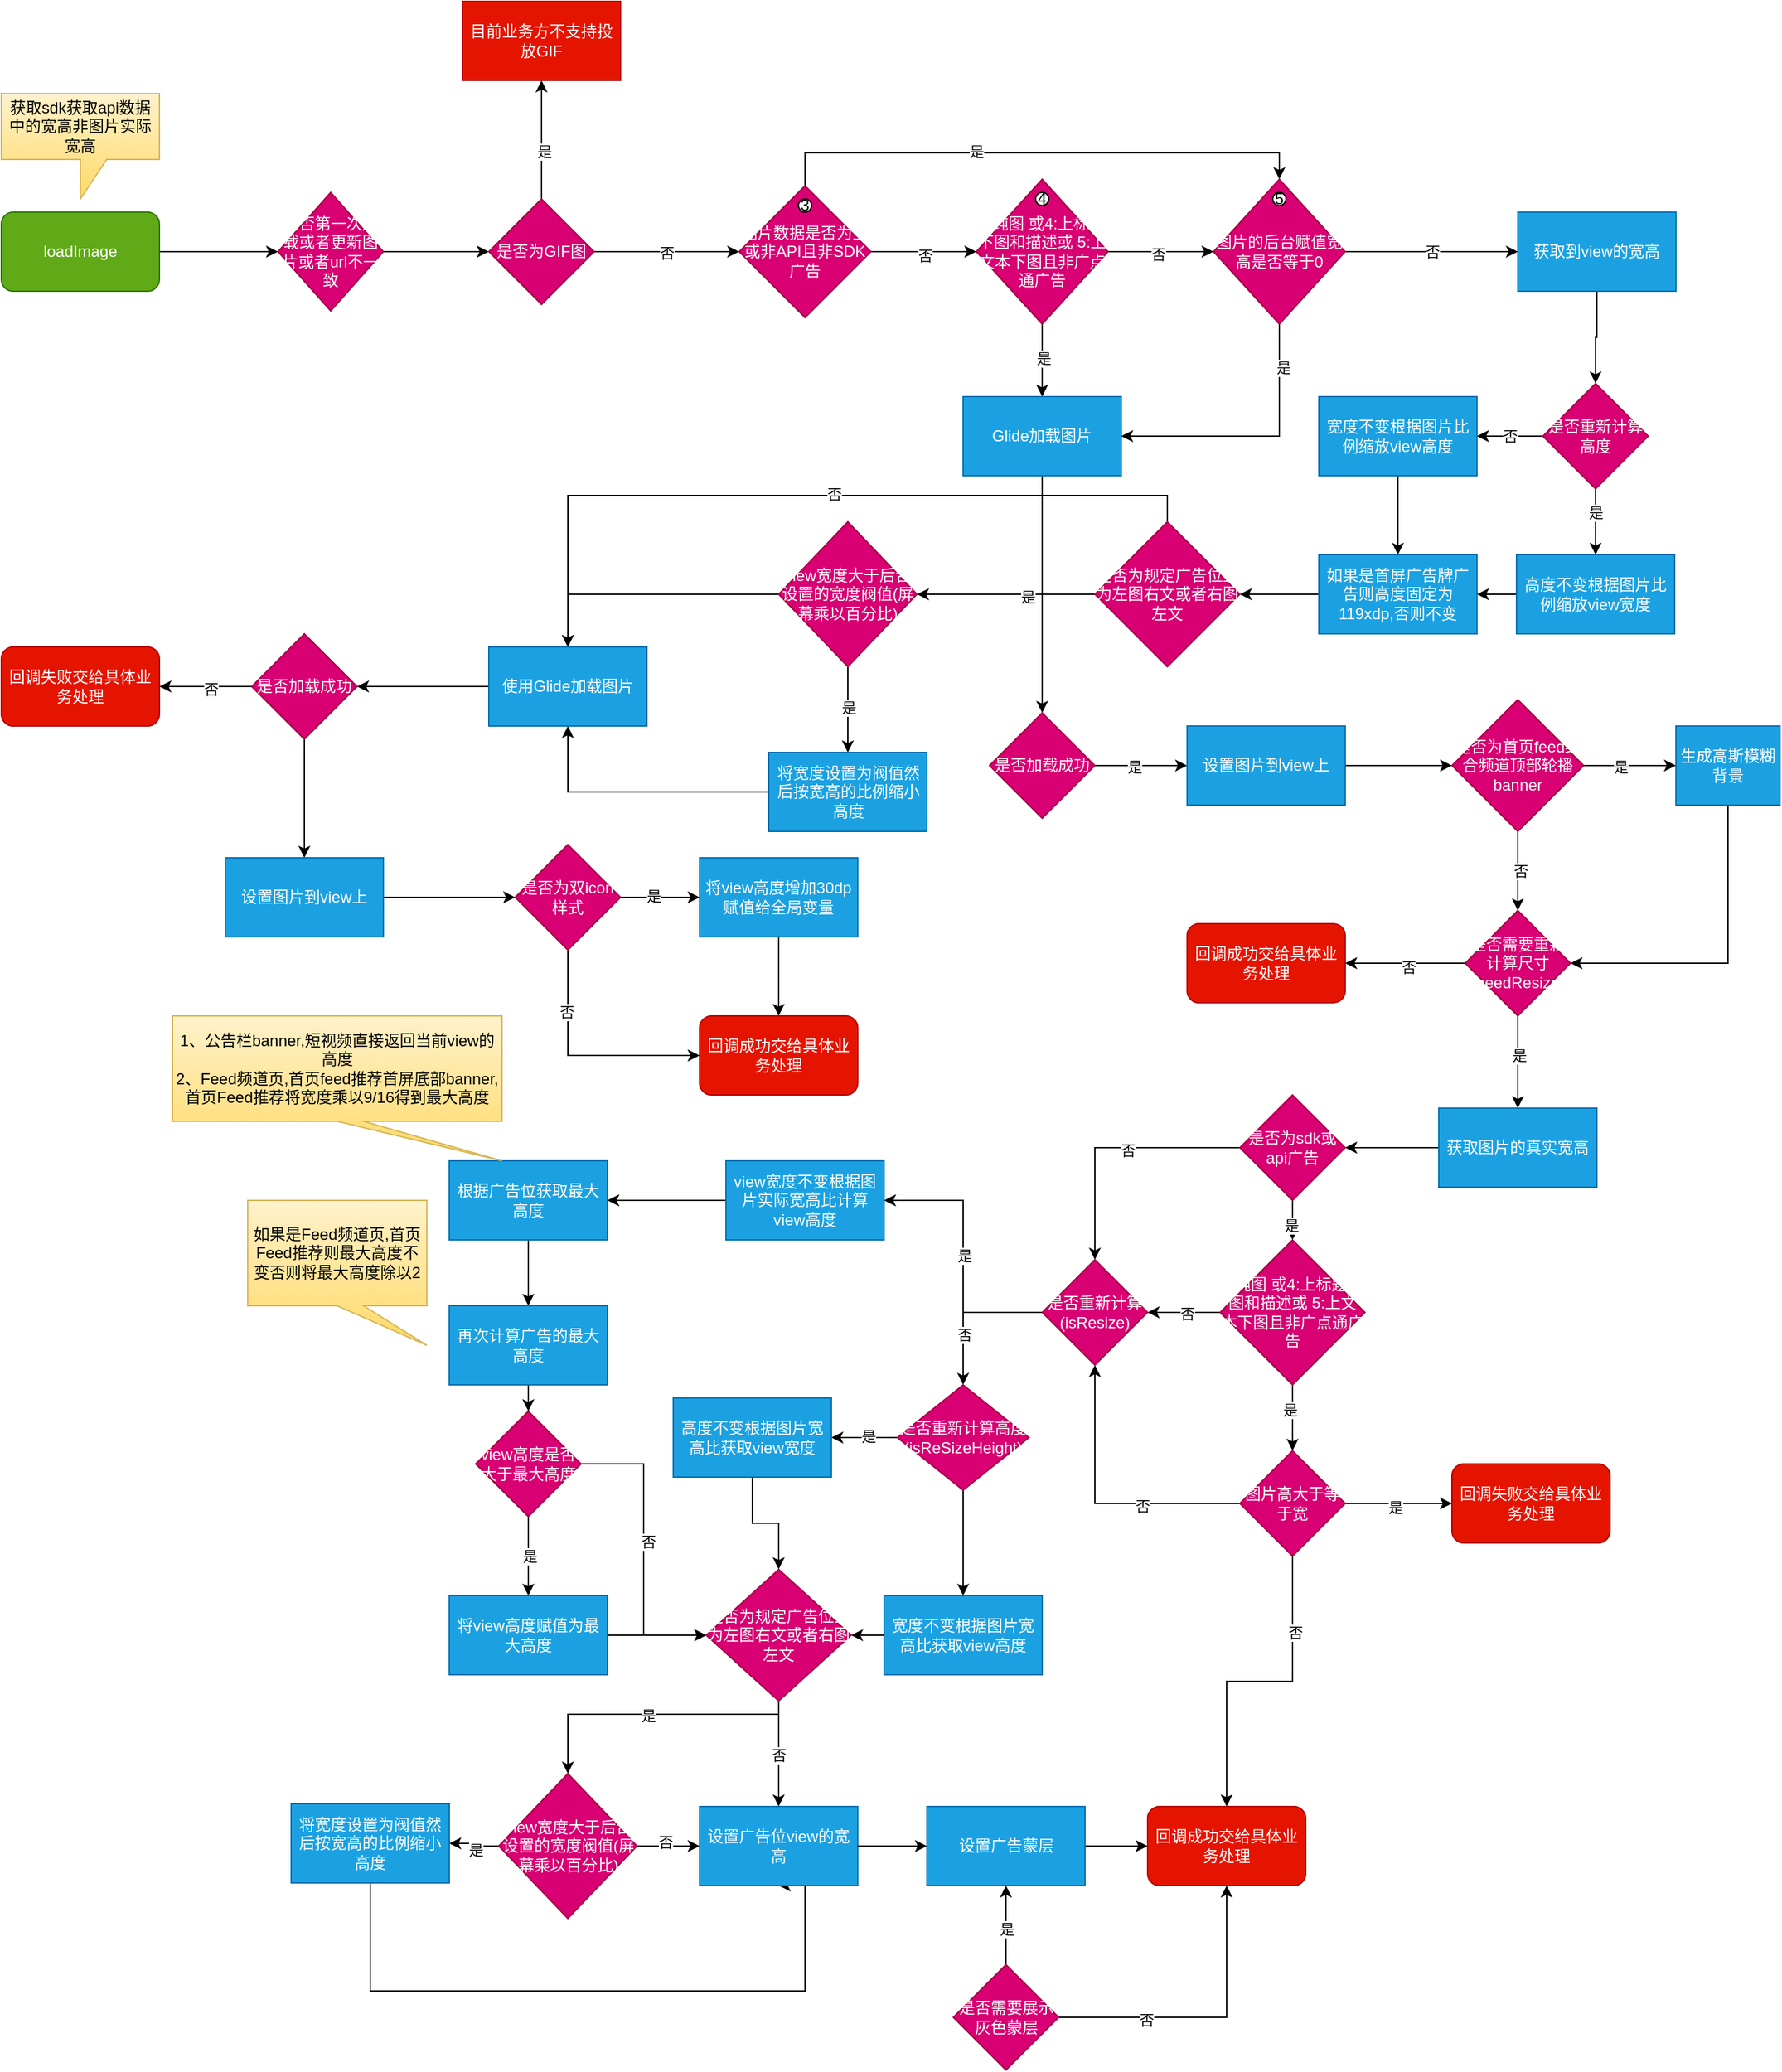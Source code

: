 <mxfile version="24.7.1" type="github">
  <diagram name="第 1 页" id="-s2dCR7IuIYRaGlUctrS">
    <mxGraphModel dx="830" dy="431" grid="1" gridSize="10" guides="1" tooltips="1" connect="1" arrows="1" fold="1" page="1" pageScale="1" pageWidth="827" pageHeight="1169" math="0" shadow="0">
      <root>
        <mxCell id="0" />
        <mxCell id="1" parent="0" />
        <mxCell id="UE6sxcP114Fre6v7LVRV-3" value="" style="edgeStyle=orthogonalEdgeStyle;rounded=0;orthogonalLoop=1;jettySize=auto;html=1;" parent="1" source="UE6sxcP114Fre6v7LVRV-1" target="UE6sxcP114Fre6v7LVRV-2" edge="1">
          <mxGeometry relative="1" as="geometry" />
        </mxCell>
        <mxCell id="UE6sxcP114Fre6v7LVRV-1" value="loadImage" style="rounded=1;whiteSpace=wrap;html=1;fillColor=#60a917;fontColor=#ffffff;strokeColor=#2D7600;" parent="1" vertex="1">
          <mxGeometry x="90" y="240" width="120" height="60" as="geometry" />
        </mxCell>
        <mxCell id="UE6sxcP114Fre6v7LVRV-6" value="" style="edgeStyle=orthogonalEdgeStyle;rounded=0;orthogonalLoop=1;jettySize=auto;html=1;" parent="1" source="UE6sxcP114Fre6v7LVRV-2" target="UE6sxcP114Fre6v7LVRV-5" edge="1">
          <mxGeometry relative="1" as="geometry" />
        </mxCell>
        <mxCell id="UE6sxcP114Fre6v7LVRV-2" value="是否第一次加载或者更新图片或者url不一致" style="rhombus;whiteSpace=wrap;html=1;fillColor=#d80073;fontColor=#ffffff;strokeColor=#A50040;" parent="1" vertex="1">
          <mxGeometry x="300" y="225" width="80" height="90" as="geometry" />
        </mxCell>
        <mxCell id="UE6sxcP114Fre6v7LVRV-4" value="获取sdk获取api数据中的宽高非图片实际宽高" style="shape=callout;whiteSpace=wrap;html=1;perimeter=calloutPerimeter;fillColor=#fff2cc;strokeColor=#d6b656;gradientColor=#ffd966;" parent="1" vertex="1">
          <mxGeometry x="90" y="150" width="120" height="80" as="geometry" />
        </mxCell>
        <mxCell id="UE6sxcP114Fre6v7LVRV-8" value="" style="edgeStyle=orthogonalEdgeStyle;rounded=0;orthogonalLoop=1;jettySize=auto;html=1;" parent="1" source="UE6sxcP114Fre6v7LVRV-5" target="UE6sxcP114Fre6v7LVRV-7" edge="1">
          <mxGeometry relative="1" as="geometry" />
        </mxCell>
        <mxCell id="UE6sxcP114Fre6v7LVRV-9" value="是" style="edgeLabel;html=1;align=center;verticalAlign=middle;resizable=0;points=[];" parent="UE6sxcP114Fre6v7LVRV-8" vertex="1" connectable="0">
          <mxGeometry x="-0.2" y="-2" relative="1" as="geometry">
            <mxPoint as="offset" />
          </mxGeometry>
        </mxCell>
        <mxCell id="UE6sxcP114Fre6v7LVRV-12" value="" style="edgeStyle=orthogonalEdgeStyle;rounded=0;orthogonalLoop=1;jettySize=auto;html=1;entryX=0;entryY=0.5;entryDx=0;entryDy=0;" parent="1" source="UE6sxcP114Fre6v7LVRV-5" target="UE6sxcP114Fre6v7LVRV-13" edge="1">
          <mxGeometry relative="1" as="geometry">
            <mxPoint x="620" y="270" as="targetPoint" />
          </mxGeometry>
        </mxCell>
        <mxCell id="UE6sxcP114Fre6v7LVRV-19" value="否" style="edgeLabel;html=1;align=center;verticalAlign=middle;resizable=0;points=[];" parent="UE6sxcP114Fre6v7LVRV-12" vertex="1" connectable="0">
          <mxGeometry y="-1" relative="1" as="geometry">
            <mxPoint as="offset" />
          </mxGeometry>
        </mxCell>
        <mxCell id="UE6sxcP114Fre6v7LVRV-5" value="是否为GIF图" style="rhombus;whiteSpace=wrap;html=1;fillColor=#d80073;fontColor=#ffffff;strokeColor=#A50040;" parent="1" vertex="1">
          <mxGeometry x="460" y="230" width="80" height="80" as="geometry" />
        </mxCell>
        <mxCell id="UE6sxcP114Fre6v7LVRV-7" value="目前业务方不支持投放GIF" style="whiteSpace=wrap;html=1;fillColor=#e51400;fontColor=#ffffff;strokeColor=#B20000;" parent="1" vertex="1">
          <mxGeometry x="440" y="80" width="120" height="60" as="geometry" />
        </mxCell>
        <mxCell id="UE6sxcP114Fre6v7LVRV-17" value="" style="edgeStyle=orthogonalEdgeStyle;rounded=0;orthogonalLoop=1;jettySize=auto;html=1;" parent="1" source="UE6sxcP114Fre6v7LVRV-13" target="UE6sxcP114Fre6v7LVRV-16" edge="1">
          <mxGeometry relative="1" as="geometry" />
        </mxCell>
        <mxCell id="UE6sxcP114Fre6v7LVRV-18" value="否" style="edgeLabel;html=1;align=center;verticalAlign=middle;resizable=0;points=[];" parent="UE6sxcP114Fre6v7LVRV-17" vertex="1" connectable="0">
          <mxGeometry x="0.022" y="-3" relative="1" as="geometry">
            <mxPoint as="offset" />
          </mxGeometry>
        </mxCell>
        <mxCell id="UE6sxcP114Fre6v7LVRV-23" style="edgeStyle=orthogonalEdgeStyle;rounded=0;orthogonalLoop=1;jettySize=auto;html=1;entryX=0.5;entryY=0;entryDx=0;entryDy=0;" parent="1" source="UE6sxcP114Fre6v7LVRV-13" target="UE6sxcP114Fre6v7LVRV-20" edge="1">
          <mxGeometry relative="1" as="geometry">
            <Array as="points">
              <mxPoint x="700" y="195" />
              <mxPoint x="1060" y="195" />
            </Array>
          </mxGeometry>
        </mxCell>
        <mxCell id="UE6sxcP114Fre6v7LVRV-24" value="是" style="edgeLabel;html=1;align=center;verticalAlign=middle;resizable=0;points=[];" parent="UE6sxcP114Fre6v7LVRV-23" vertex="1" connectable="0">
          <mxGeometry x="-0.235" y="1" relative="1" as="geometry">
            <mxPoint as="offset" />
          </mxGeometry>
        </mxCell>
        <mxCell id="UE6sxcP114Fre6v7LVRV-13" value="图片数据是否为空或非API且非SDK广告" style="rhombus;whiteSpace=wrap;html=1;fillColor=#d80073;fontColor=#ffffff;strokeColor=#A50040;" parent="1" vertex="1">
          <mxGeometry x="650" y="220" width="100" height="100" as="geometry" />
        </mxCell>
        <mxCell id="UE6sxcP114Fre6v7LVRV-21" value="" style="edgeStyle=orthogonalEdgeStyle;rounded=0;orthogonalLoop=1;jettySize=auto;html=1;" parent="1" source="UE6sxcP114Fre6v7LVRV-16" target="UE6sxcP114Fre6v7LVRV-20" edge="1">
          <mxGeometry relative="1" as="geometry" />
        </mxCell>
        <mxCell id="UE6sxcP114Fre6v7LVRV-22" value="否" style="edgeLabel;html=1;align=center;verticalAlign=middle;resizable=0;points=[];" parent="UE6sxcP114Fre6v7LVRV-21" vertex="1" connectable="0">
          <mxGeometry x="-0.05" y="-2" relative="1" as="geometry">
            <mxPoint as="offset" />
          </mxGeometry>
        </mxCell>
        <mxCell id="UE6sxcP114Fre6v7LVRV-26" value="" style="edgeStyle=orthogonalEdgeStyle;rounded=0;orthogonalLoop=1;jettySize=auto;html=1;" parent="1" source="UE6sxcP114Fre6v7LVRV-16" target="UE6sxcP114Fre6v7LVRV-25" edge="1">
          <mxGeometry relative="1" as="geometry" />
        </mxCell>
        <mxCell id="UE6sxcP114Fre6v7LVRV-27" value="是" style="edgeLabel;html=1;align=center;verticalAlign=middle;resizable=0;points=[];" parent="UE6sxcP114Fre6v7LVRV-26" vertex="1" connectable="0">
          <mxGeometry x="-0.054" y="1" relative="1" as="geometry">
            <mxPoint as="offset" />
          </mxGeometry>
        </mxCell>
        <mxCell id="UE6sxcP114Fre6v7LVRV-16" value="1:纯图 或4:上标题下图和描述或 5:上文本下图且非广点通广告" style="rhombus;whiteSpace=wrap;html=1;fillColor=#d80073;fontColor=#ffffff;strokeColor=#A50040;" parent="1" vertex="1">
          <mxGeometry x="830" y="215" width="100" height="110" as="geometry" />
        </mxCell>
        <mxCell id="UE6sxcP114Fre6v7LVRV-28" style="edgeStyle=orthogonalEdgeStyle;rounded=0;orthogonalLoop=1;jettySize=auto;html=1;entryX=1;entryY=0.5;entryDx=0;entryDy=0;" parent="1" source="UE6sxcP114Fre6v7LVRV-20" target="UE6sxcP114Fre6v7LVRV-25" edge="1">
          <mxGeometry relative="1" as="geometry">
            <Array as="points">
              <mxPoint x="1060" y="410" />
            </Array>
          </mxGeometry>
        </mxCell>
        <mxCell id="UE6sxcP114Fre6v7LVRV-29" value="是" style="edgeLabel;html=1;align=center;verticalAlign=middle;resizable=0;points=[];" parent="UE6sxcP114Fre6v7LVRV-28" vertex="1" connectable="0">
          <mxGeometry x="-0.678" y="3" relative="1" as="geometry">
            <mxPoint as="offset" />
          </mxGeometry>
        </mxCell>
        <mxCell id="UE6sxcP114Fre6v7LVRV-31" value="否" style="edgeStyle=orthogonalEdgeStyle;rounded=0;orthogonalLoop=1;jettySize=auto;html=1;" parent="1" source="UE6sxcP114Fre6v7LVRV-20" target="UE6sxcP114Fre6v7LVRV-30" edge="1">
          <mxGeometry relative="1" as="geometry" />
        </mxCell>
        <mxCell id="UE6sxcP114Fre6v7LVRV-20" value="图片的后台赋值宽高是否等于0" style="rhombus;whiteSpace=wrap;html=1;fillColor=#d80073;fontColor=#ffffff;strokeColor=#A50040;" parent="1" vertex="1">
          <mxGeometry x="1010" y="215" width="100" height="110" as="geometry" />
        </mxCell>
        <mxCell id="UE6sxcP114Fre6v7LVRV-72" value="" style="edgeStyle=orthogonalEdgeStyle;rounded=0;orthogonalLoop=1;jettySize=auto;html=1;" parent="1" source="UE6sxcP114Fre6v7LVRV-25" target="UE6sxcP114Fre6v7LVRV-71" edge="1">
          <mxGeometry relative="1" as="geometry" />
        </mxCell>
        <mxCell id="UE6sxcP114Fre6v7LVRV-25" value="Glide加载图片" style="whiteSpace=wrap;html=1;fillColor=#1ba1e2;fontColor=#ffffff;strokeColor=#006EAF;" parent="1" vertex="1">
          <mxGeometry x="820" y="380" width="120" height="60" as="geometry" />
        </mxCell>
        <mxCell id="UE6sxcP114Fre6v7LVRV-33" value="" style="edgeStyle=orthogonalEdgeStyle;rounded=0;orthogonalLoop=1;jettySize=auto;html=1;" parent="1" source="UE6sxcP114Fre6v7LVRV-30" target="UE6sxcP114Fre6v7LVRV-32" edge="1">
          <mxGeometry relative="1" as="geometry" />
        </mxCell>
        <mxCell id="UE6sxcP114Fre6v7LVRV-30" value="获取到view的宽高" style="whiteSpace=wrap;html=1;fillColor=#1ba1e2;fontColor=#ffffff;strokeColor=#006EAF;" parent="1" vertex="1">
          <mxGeometry x="1241" y="240" width="120" height="60" as="geometry" />
        </mxCell>
        <mxCell id="UE6sxcP114Fre6v7LVRV-35" value="" style="edgeStyle=orthogonalEdgeStyle;rounded=0;orthogonalLoop=1;jettySize=auto;html=1;" parent="1" source="UE6sxcP114Fre6v7LVRV-32" target="UE6sxcP114Fre6v7LVRV-34" edge="1">
          <mxGeometry relative="1" as="geometry" />
        </mxCell>
        <mxCell id="UE6sxcP114Fre6v7LVRV-36" value="是" style="edgeLabel;html=1;align=center;verticalAlign=middle;resizable=0;points=[];" parent="UE6sxcP114Fre6v7LVRV-35" vertex="1" connectable="0">
          <mxGeometry x="-0.278" relative="1" as="geometry">
            <mxPoint as="offset" />
          </mxGeometry>
        </mxCell>
        <mxCell id="UE6sxcP114Fre6v7LVRV-38" value="否" style="edgeStyle=orthogonalEdgeStyle;rounded=0;orthogonalLoop=1;jettySize=auto;html=1;" parent="1" source="UE6sxcP114Fre6v7LVRV-32" target="UE6sxcP114Fre6v7LVRV-37" edge="1">
          <mxGeometry relative="1" as="geometry" />
        </mxCell>
        <mxCell id="UE6sxcP114Fre6v7LVRV-32" value="是否重新计算高度" style="rhombus;whiteSpace=wrap;html=1;fillColor=#d80073;fontColor=#ffffff;strokeColor=#A50040;" parent="1" vertex="1">
          <mxGeometry x="1260" y="370" width="80" height="80" as="geometry" />
        </mxCell>
        <mxCell id="UE6sxcP114Fre6v7LVRV-175" value="" style="edgeStyle=orthogonalEdgeStyle;rounded=0;orthogonalLoop=1;jettySize=auto;html=1;" parent="1" source="UE6sxcP114Fre6v7LVRV-34" target="UE6sxcP114Fre6v7LVRV-40" edge="1">
          <mxGeometry relative="1" as="geometry" />
        </mxCell>
        <mxCell id="UE6sxcP114Fre6v7LVRV-34" value="高度不变根据图片比例缩放view宽度" style="whiteSpace=wrap;html=1;fillColor=#1ba1e2;fontColor=#ffffff;strokeColor=#006EAF;" parent="1" vertex="1">
          <mxGeometry x="1240" y="500" width="120" height="60" as="geometry" />
        </mxCell>
        <mxCell id="UE6sxcP114Fre6v7LVRV-41" value="" style="edgeStyle=orthogonalEdgeStyle;rounded=0;orthogonalLoop=1;jettySize=auto;html=1;" parent="1" source="UE6sxcP114Fre6v7LVRV-37" target="UE6sxcP114Fre6v7LVRV-40" edge="1">
          <mxGeometry relative="1" as="geometry" />
        </mxCell>
        <mxCell id="UE6sxcP114Fre6v7LVRV-37" value="宽度不变根据图片比例缩放view高度" style="whiteSpace=wrap;html=1;fillColor=#1ba1e2;fontColor=#ffffff;strokeColor=#006EAF;" parent="1" vertex="1">
          <mxGeometry x="1090" y="380" width="120" height="60" as="geometry" />
        </mxCell>
        <mxCell id="UE6sxcP114Fre6v7LVRV-43" value="" style="edgeStyle=orthogonalEdgeStyle;rounded=0;orthogonalLoop=1;jettySize=auto;html=1;" parent="1" source="UE6sxcP114Fre6v7LVRV-40" target="UE6sxcP114Fre6v7LVRV-42" edge="1">
          <mxGeometry relative="1" as="geometry" />
        </mxCell>
        <mxCell id="UE6sxcP114Fre6v7LVRV-40" value="如果是首屏广告牌广告则高度固定为119xdp,否则不变" style="whiteSpace=wrap;html=1;fillColor=#1ba1e2;fontColor=#ffffff;strokeColor=#006EAF;" parent="1" vertex="1">
          <mxGeometry x="1090" y="500" width="120" height="60" as="geometry" />
        </mxCell>
        <mxCell id="UE6sxcP114Fre6v7LVRV-46" value="" style="edgeStyle=orthogonalEdgeStyle;rounded=0;orthogonalLoop=1;jettySize=auto;html=1;" parent="1" source="UE6sxcP114Fre6v7LVRV-42" target="UE6sxcP114Fre6v7LVRV-45" edge="1">
          <mxGeometry relative="1" as="geometry" />
        </mxCell>
        <mxCell id="UE6sxcP114Fre6v7LVRV-47" value="是" style="edgeLabel;html=1;align=center;verticalAlign=middle;resizable=0;points=[];" parent="UE6sxcP114Fre6v7LVRV-46" vertex="1" connectable="0">
          <mxGeometry x="-0.236" y="2" relative="1" as="geometry">
            <mxPoint as="offset" />
          </mxGeometry>
        </mxCell>
        <mxCell id="UE6sxcP114Fre6v7LVRV-176" style="edgeStyle=orthogonalEdgeStyle;rounded=0;orthogonalLoop=1;jettySize=auto;html=1;exitX=0.5;exitY=0;exitDx=0;exitDy=0;entryX=0.5;entryY=0;entryDx=0;entryDy=0;" parent="1" source="UE6sxcP114Fre6v7LVRV-42" target="UE6sxcP114Fre6v7LVRV-51" edge="1">
          <mxGeometry relative="1" as="geometry" />
        </mxCell>
        <mxCell id="UE6sxcP114Fre6v7LVRV-177" value="否" style="edgeLabel;html=1;align=center;verticalAlign=middle;resizable=0;points=[];" parent="UE6sxcP114Fre6v7LVRV-176" vertex="1" connectable="0">
          <mxGeometry x="-0.074" y="-1" relative="1" as="geometry">
            <mxPoint as="offset" />
          </mxGeometry>
        </mxCell>
        <mxCell id="UE6sxcP114Fre6v7LVRV-42" value="是否为规定广告位且为左图右文或者右图左文" style="rhombus;whiteSpace=wrap;html=1;fillColor=#d80073;fontColor=#ffffff;strokeColor=#A50040;" parent="1" vertex="1">
          <mxGeometry x="920" y="475" width="110" height="110" as="geometry" />
        </mxCell>
        <mxCell id="UE6sxcP114Fre6v7LVRV-49" value="" style="edgeStyle=orthogonalEdgeStyle;rounded=0;orthogonalLoop=1;jettySize=auto;html=1;" parent="1" source="UE6sxcP114Fre6v7LVRV-45" target="UE6sxcP114Fre6v7LVRV-48" edge="1">
          <mxGeometry relative="1" as="geometry" />
        </mxCell>
        <mxCell id="UE6sxcP114Fre6v7LVRV-50" value="是" style="edgeLabel;html=1;align=center;verticalAlign=middle;resizable=0;points=[];" parent="UE6sxcP114Fre6v7LVRV-49" vertex="1" connectable="0">
          <mxGeometry x="-0.044" relative="1" as="geometry">
            <mxPoint as="offset" />
          </mxGeometry>
        </mxCell>
        <mxCell id="UE6sxcP114Fre6v7LVRV-53" style="edgeStyle=orthogonalEdgeStyle;rounded=0;orthogonalLoop=1;jettySize=auto;html=1;entryX=0.5;entryY=0;entryDx=0;entryDy=0;" parent="1" source="UE6sxcP114Fre6v7LVRV-45" target="UE6sxcP114Fre6v7LVRV-51" edge="1">
          <mxGeometry relative="1" as="geometry" />
        </mxCell>
        <mxCell id="UE6sxcP114Fre6v7LVRV-45" value="view宽度大于后台设置的宽度阀值(屏幕乘以百分比)" style="rhombus;whiteSpace=wrap;html=1;fillColor=#d80073;fontColor=#ffffff;strokeColor=#A50040;" parent="1" vertex="1">
          <mxGeometry x="680" y="475" width="105" height="110" as="geometry" />
        </mxCell>
        <mxCell id="UE6sxcP114Fre6v7LVRV-52" value="" style="edgeStyle=orthogonalEdgeStyle;rounded=0;orthogonalLoop=1;jettySize=auto;html=1;" parent="1" source="UE6sxcP114Fre6v7LVRV-48" target="UE6sxcP114Fre6v7LVRV-51" edge="1">
          <mxGeometry relative="1" as="geometry" />
        </mxCell>
        <mxCell id="UE6sxcP114Fre6v7LVRV-48" value="将宽度设置为阀值然后按宽高的比例缩小高度" style="rounded=0;whiteSpace=wrap;html=1;fillColor=#1ba1e2;fontColor=#ffffff;strokeColor=#006EAF;" parent="1" vertex="1">
          <mxGeometry x="672.5" y="650" width="120" height="60" as="geometry" />
        </mxCell>
        <mxCell id="UE6sxcP114Fre6v7LVRV-55" value="" style="edgeStyle=orthogonalEdgeStyle;rounded=0;orthogonalLoop=1;jettySize=auto;html=1;" parent="1" source="UE6sxcP114Fre6v7LVRV-51" target="UE6sxcP114Fre6v7LVRV-54" edge="1">
          <mxGeometry relative="1" as="geometry" />
        </mxCell>
        <mxCell id="UE6sxcP114Fre6v7LVRV-51" value="使用Glide加载图片" style="whiteSpace=wrap;html=1;rounded=0;fillColor=#1ba1e2;fontColor=#ffffff;strokeColor=#006EAF;" parent="1" vertex="1">
          <mxGeometry x="460" y="570" width="120" height="60" as="geometry" />
        </mxCell>
        <mxCell id="UE6sxcP114Fre6v7LVRV-57" value="" style="edgeStyle=orthogonalEdgeStyle;rounded=0;orthogonalLoop=1;jettySize=auto;html=1;" parent="1" source="UE6sxcP114Fre6v7LVRV-54" target="UE6sxcP114Fre6v7LVRV-56" edge="1">
          <mxGeometry relative="1" as="geometry" />
        </mxCell>
        <mxCell id="UE6sxcP114Fre6v7LVRV-58" value="否" style="edgeLabel;html=1;align=center;verticalAlign=middle;resizable=0;points=[];" parent="UE6sxcP114Fre6v7LVRV-57" vertex="1" connectable="0">
          <mxGeometry x="-0.102" y="2" relative="1" as="geometry">
            <mxPoint as="offset" />
          </mxGeometry>
        </mxCell>
        <mxCell id="UE6sxcP114Fre6v7LVRV-60" value="" style="edgeStyle=orthogonalEdgeStyle;rounded=0;orthogonalLoop=1;jettySize=auto;html=1;" parent="1" source="UE6sxcP114Fre6v7LVRV-54" target="UE6sxcP114Fre6v7LVRV-59" edge="1">
          <mxGeometry relative="1" as="geometry" />
        </mxCell>
        <mxCell id="UE6sxcP114Fre6v7LVRV-54" value="是否加载成功" style="rhombus;whiteSpace=wrap;html=1;rounded=0;fillColor=#d80073;fontColor=#ffffff;strokeColor=#A50040;" parent="1" vertex="1">
          <mxGeometry x="280" y="560" width="80" height="80" as="geometry" />
        </mxCell>
        <mxCell id="UE6sxcP114Fre6v7LVRV-56" value="回调失败交给具体业务处理" style="rounded=1;whiteSpace=wrap;html=1;fillColor=#e51400;fontColor=#ffffff;strokeColor=#B20000;" parent="1" vertex="1">
          <mxGeometry x="90" y="570" width="120" height="60" as="geometry" />
        </mxCell>
        <mxCell id="UE6sxcP114Fre6v7LVRV-62" value="" style="edgeStyle=orthogonalEdgeStyle;rounded=0;orthogonalLoop=1;jettySize=auto;html=1;" parent="1" source="UE6sxcP114Fre6v7LVRV-59" target="UE6sxcP114Fre6v7LVRV-61" edge="1">
          <mxGeometry relative="1" as="geometry" />
        </mxCell>
        <mxCell id="UE6sxcP114Fre6v7LVRV-59" value="设置图片到view上" style="whiteSpace=wrap;html=1;rounded=0;fillColor=#1ba1e2;fontColor=#ffffff;strokeColor=#006EAF;" parent="1" vertex="1">
          <mxGeometry x="260" y="730" width="120" height="60" as="geometry" />
        </mxCell>
        <mxCell id="UE6sxcP114Fre6v7LVRV-64" value="" style="edgeStyle=orthogonalEdgeStyle;rounded=0;orthogonalLoop=1;jettySize=auto;html=1;" parent="1" source="UE6sxcP114Fre6v7LVRV-61" target="UE6sxcP114Fre6v7LVRV-63" edge="1">
          <mxGeometry relative="1" as="geometry" />
        </mxCell>
        <mxCell id="UE6sxcP114Fre6v7LVRV-66" value="是" style="edgeLabel;html=1;align=center;verticalAlign=middle;resizable=0;points=[];" parent="UE6sxcP114Fre6v7LVRV-64" vertex="1" connectable="0">
          <mxGeometry x="-0.165" y="1" relative="1" as="geometry">
            <mxPoint as="offset" />
          </mxGeometry>
        </mxCell>
        <mxCell id="UE6sxcP114Fre6v7LVRV-69" style="edgeStyle=orthogonalEdgeStyle;rounded=0;orthogonalLoop=1;jettySize=auto;html=1;entryX=0;entryY=0.5;entryDx=0;entryDy=0;" parent="1" source="UE6sxcP114Fre6v7LVRV-61" target="UE6sxcP114Fre6v7LVRV-67" edge="1">
          <mxGeometry relative="1" as="geometry">
            <Array as="points">
              <mxPoint x="520" y="880" />
            </Array>
          </mxGeometry>
        </mxCell>
        <mxCell id="UE6sxcP114Fre6v7LVRV-70" value="否" style="edgeLabel;html=1;align=center;verticalAlign=middle;resizable=0;points=[];" parent="UE6sxcP114Fre6v7LVRV-69" vertex="1" connectable="0">
          <mxGeometry x="-0.476" y="-1" relative="1" as="geometry">
            <mxPoint as="offset" />
          </mxGeometry>
        </mxCell>
        <mxCell id="UE6sxcP114Fre6v7LVRV-61" value="是否为双icon样式" style="rhombus;whiteSpace=wrap;html=1;rounded=0;fillColor=#d80073;fontColor=#ffffff;strokeColor=#A50040;" parent="1" vertex="1">
          <mxGeometry x="480" y="720" width="80" height="80" as="geometry" />
        </mxCell>
        <mxCell id="UE6sxcP114Fre6v7LVRV-68" value="" style="edgeStyle=orthogonalEdgeStyle;rounded=0;orthogonalLoop=1;jettySize=auto;html=1;" parent="1" source="UE6sxcP114Fre6v7LVRV-63" target="UE6sxcP114Fre6v7LVRV-67" edge="1">
          <mxGeometry relative="1" as="geometry" />
        </mxCell>
        <mxCell id="UE6sxcP114Fre6v7LVRV-63" value="将view高度增加30dp赋值给全局变量" style="whiteSpace=wrap;html=1;rounded=0;fillColor=#1ba1e2;fontColor=#ffffff;strokeColor=#006EAF;" parent="1" vertex="1">
          <mxGeometry x="620" y="730" width="120" height="60" as="geometry" />
        </mxCell>
        <mxCell id="UE6sxcP114Fre6v7LVRV-67" value="回调成功交给具体业务处理" style="whiteSpace=wrap;html=1;rounded=1;fillColor=#e51400;fontColor=#ffffff;strokeColor=#B20000;" parent="1" vertex="1">
          <mxGeometry x="620" y="850" width="120" height="60" as="geometry" />
        </mxCell>
        <mxCell id="UE6sxcP114Fre6v7LVRV-74" value="" style="edgeStyle=orthogonalEdgeStyle;rounded=0;orthogonalLoop=1;jettySize=auto;html=1;" parent="1" source="UE6sxcP114Fre6v7LVRV-71" target="UE6sxcP114Fre6v7LVRV-73" edge="1">
          <mxGeometry relative="1" as="geometry" />
        </mxCell>
        <mxCell id="UE6sxcP114Fre6v7LVRV-75" value="是" style="edgeLabel;html=1;align=center;verticalAlign=middle;resizable=0;points=[];" parent="UE6sxcP114Fre6v7LVRV-74" vertex="1" connectable="0">
          <mxGeometry x="-0.162" y="-1" relative="1" as="geometry">
            <mxPoint as="offset" />
          </mxGeometry>
        </mxCell>
        <mxCell id="UE6sxcP114Fre6v7LVRV-71" value="是否加载成功" style="rhombus;whiteSpace=wrap;html=1;fillColor=#d80073;fontColor=#ffffff;strokeColor=#A50040;" parent="1" vertex="1">
          <mxGeometry x="840" y="620" width="80" height="80" as="geometry" />
        </mxCell>
        <mxCell id="UE6sxcP114Fre6v7LVRV-77" value="" style="edgeStyle=orthogonalEdgeStyle;rounded=0;orthogonalLoop=1;jettySize=auto;html=1;" parent="1" source="UE6sxcP114Fre6v7LVRV-73" target="UE6sxcP114Fre6v7LVRV-76" edge="1">
          <mxGeometry relative="1" as="geometry" />
        </mxCell>
        <mxCell id="UE6sxcP114Fre6v7LVRV-73" value="设置图片到view上" style="whiteSpace=wrap;html=1;rounded=0;fillColor=#1ba1e2;fontColor=#ffffff;strokeColor=#006EAF;" parent="1" vertex="1">
          <mxGeometry x="990" y="630" width="120" height="60" as="geometry" />
        </mxCell>
        <mxCell id="UE6sxcP114Fre6v7LVRV-79" value="" style="edgeStyle=orthogonalEdgeStyle;rounded=0;orthogonalLoop=1;jettySize=auto;html=1;" parent="1" source="UE6sxcP114Fre6v7LVRV-76" target="UE6sxcP114Fre6v7LVRV-78" edge="1">
          <mxGeometry relative="1" as="geometry" />
        </mxCell>
        <mxCell id="UE6sxcP114Fre6v7LVRV-80" value="是" style="edgeLabel;html=1;align=center;verticalAlign=middle;resizable=0;points=[];" parent="UE6sxcP114Fre6v7LVRV-79" vertex="1" connectable="0">
          <mxGeometry x="-0.209" y="-1" relative="1" as="geometry">
            <mxPoint as="offset" />
          </mxGeometry>
        </mxCell>
        <mxCell id="UE6sxcP114Fre6v7LVRV-82" value="" style="edgeStyle=orthogonalEdgeStyle;rounded=0;orthogonalLoop=1;jettySize=auto;html=1;" parent="1" source="UE6sxcP114Fre6v7LVRV-76" target="UE6sxcP114Fre6v7LVRV-81" edge="1">
          <mxGeometry relative="1" as="geometry" />
        </mxCell>
        <mxCell id="UE6sxcP114Fre6v7LVRV-83" value="否" style="edgeLabel;html=1;align=center;verticalAlign=middle;resizable=0;points=[];" parent="UE6sxcP114Fre6v7LVRV-82" vertex="1" connectable="0">
          <mxGeometry x="-0.011" y="2" relative="1" as="geometry">
            <mxPoint as="offset" />
          </mxGeometry>
        </mxCell>
        <mxCell id="UE6sxcP114Fre6v7LVRV-76" value="是否为首页feed综合频道顶部轮播banner" style="rhombus;whiteSpace=wrap;html=1;rounded=0;fillColor=#d80073;fontColor=#ffffff;strokeColor=#A50040;" parent="1" vertex="1">
          <mxGeometry x="1191" y="610" width="100" height="100" as="geometry" />
        </mxCell>
        <mxCell id="UE6sxcP114Fre6v7LVRV-84" style="edgeStyle=orthogonalEdgeStyle;rounded=0;orthogonalLoop=1;jettySize=auto;html=1;entryX=1;entryY=0.5;entryDx=0;entryDy=0;" parent="1" source="UE6sxcP114Fre6v7LVRV-78" target="UE6sxcP114Fre6v7LVRV-81" edge="1">
          <mxGeometry relative="1" as="geometry">
            <Array as="points">
              <mxPoint x="1401" y="810" />
            </Array>
          </mxGeometry>
        </mxCell>
        <mxCell id="UE6sxcP114Fre6v7LVRV-78" value="生成高斯模糊背景" style="whiteSpace=wrap;html=1;rounded=0;fillColor=#1ba1e2;fontColor=#ffffff;strokeColor=#006EAF;" parent="1" vertex="1">
          <mxGeometry x="1361" y="630" width="79" height="60" as="geometry" />
        </mxCell>
        <mxCell id="UE6sxcP114Fre6v7LVRV-86" value="" style="edgeStyle=orthogonalEdgeStyle;rounded=0;orthogonalLoop=1;jettySize=auto;html=1;entryX=1;entryY=0.5;entryDx=0;entryDy=0;" parent="1" source="UE6sxcP114Fre6v7LVRV-81" target="UE6sxcP114Fre6v7LVRV-87" edge="1">
          <mxGeometry relative="1" as="geometry">
            <mxPoint x="1141" y="810" as="targetPoint" />
          </mxGeometry>
        </mxCell>
        <mxCell id="UE6sxcP114Fre6v7LVRV-88" value="否" style="edgeLabel;html=1;align=center;verticalAlign=middle;resizable=0;points=[];" parent="UE6sxcP114Fre6v7LVRV-86" vertex="1" connectable="0">
          <mxGeometry x="-0.056" y="3" relative="1" as="geometry">
            <mxPoint as="offset" />
          </mxGeometry>
        </mxCell>
        <mxCell id="UE6sxcP114Fre6v7LVRV-90" value="" style="edgeStyle=orthogonalEdgeStyle;rounded=0;orthogonalLoop=1;jettySize=auto;html=1;" parent="1" source="UE6sxcP114Fre6v7LVRV-81" target="UE6sxcP114Fre6v7LVRV-89" edge="1">
          <mxGeometry relative="1" as="geometry" />
        </mxCell>
        <mxCell id="UE6sxcP114Fre6v7LVRV-91" value="是" style="edgeLabel;html=1;align=center;verticalAlign=middle;resizable=0;points=[];" parent="UE6sxcP114Fre6v7LVRV-90" vertex="1" connectable="0">
          <mxGeometry x="-0.159" y="1" relative="1" as="geometry">
            <mxPoint as="offset" />
          </mxGeometry>
        </mxCell>
        <mxCell id="UE6sxcP114Fre6v7LVRV-81" value="是否需要重新计算尺寸(needResize)" style="rhombus;whiteSpace=wrap;html=1;fillColor=#d80073;fontColor=#ffffff;strokeColor=#A50040;" parent="1" vertex="1">
          <mxGeometry x="1201" y="770" width="80" height="80" as="geometry" />
        </mxCell>
        <mxCell id="UE6sxcP114Fre6v7LVRV-87" value="回调成功交给具体业务处理" style="whiteSpace=wrap;html=1;rounded=1;fillColor=#e51400;fontColor=#ffffff;strokeColor=#B20000;" parent="1" vertex="1">
          <mxGeometry x="990" y="780" width="120" height="60" as="geometry" />
        </mxCell>
        <mxCell id="UE6sxcP114Fre6v7LVRV-93" value="" style="edgeStyle=orthogonalEdgeStyle;rounded=0;orthogonalLoop=1;jettySize=auto;html=1;" parent="1" source="UE6sxcP114Fre6v7LVRV-89" target="UE6sxcP114Fre6v7LVRV-92" edge="1">
          <mxGeometry relative="1" as="geometry" />
        </mxCell>
        <mxCell id="UE6sxcP114Fre6v7LVRV-89" value="获取图片的真实宽高" style="rounded=0;whiteSpace=wrap;html=1;fillColor=#1ba1e2;fontColor=#ffffff;strokeColor=#006EAF;" parent="1" vertex="1">
          <mxGeometry x="1181" y="920" width="120" height="60" as="geometry" />
        </mxCell>
        <mxCell id="UE6sxcP114Fre6v7LVRV-95" value="" style="edgeStyle=orthogonalEdgeStyle;rounded=0;orthogonalLoop=1;jettySize=auto;html=1;" parent="1" source="UE6sxcP114Fre6v7LVRV-92" target="UE6sxcP114Fre6v7LVRV-94" edge="1">
          <mxGeometry relative="1" as="geometry" />
        </mxCell>
        <mxCell id="UE6sxcP114Fre6v7LVRV-96" value="是" style="edgeLabel;html=1;align=center;verticalAlign=middle;resizable=0;points=[];" parent="UE6sxcP114Fre6v7LVRV-95" vertex="1" connectable="0">
          <mxGeometry x="-0.166" y="1" relative="1" as="geometry">
            <mxPoint as="offset" />
          </mxGeometry>
        </mxCell>
        <mxCell id="UE6sxcP114Fre6v7LVRV-101" style="edgeStyle=orthogonalEdgeStyle;rounded=0;orthogonalLoop=1;jettySize=auto;html=1;entryX=0.5;entryY=0;entryDx=0;entryDy=0;" parent="1" source="UE6sxcP114Fre6v7LVRV-92" target="UE6sxcP114Fre6v7LVRV-110" edge="1">
          <mxGeometry relative="1" as="geometry">
            <mxPoint x="930" y="1050" as="targetPoint" />
          </mxGeometry>
        </mxCell>
        <mxCell id="UE6sxcP114Fre6v7LVRV-102" value="否" style="edgeLabel;html=1;align=center;verticalAlign=middle;resizable=0;points=[];" parent="UE6sxcP114Fre6v7LVRV-101" vertex="1" connectable="0">
          <mxGeometry x="-0.123" y="2" relative="1" as="geometry">
            <mxPoint as="offset" />
          </mxGeometry>
        </mxCell>
        <mxCell id="UE6sxcP114Fre6v7LVRV-92" value="是否为sdk或api广告" style="rhombus;whiteSpace=wrap;html=1;rounded=0;fillColor=#d80073;fontColor=#ffffff;strokeColor=#A50040;" parent="1" vertex="1">
          <mxGeometry x="1030" y="910" width="80" height="80" as="geometry" />
        </mxCell>
        <mxCell id="UE6sxcP114Fre6v7LVRV-106" value="" style="edgeStyle=orthogonalEdgeStyle;rounded=0;orthogonalLoop=1;jettySize=auto;html=1;" parent="1" source="UE6sxcP114Fre6v7LVRV-94" target="UE6sxcP114Fre6v7LVRV-105" edge="1">
          <mxGeometry relative="1" as="geometry" />
        </mxCell>
        <mxCell id="UE6sxcP114Fre6v7LVRV-109" value="是" style="edgeLabel;html=1;align=center;verticalAlign=middle;resizable=0;points=[];" parent="UE6sxcP114Fre6v7LVRV-106" vertex="1" connectable="0">
          <mxGeometry x="-0.245" y="-2" relative="1" as="geometry">
            <mxPoint as="offset" />
          </mxGeometry>
        </mxCell>
        <mxCell id="UE6sxcP114Fre6v7LVRV-111" value="" style="edgeStyle=orthogonalEdgeStyle;rounded=0;orthogonalLoop=1;jettySize=auto;html=1;" parent="1" source="UE6sxcP114Fre6v7LVRV-94" target="UE6sxcP114Fre6v7LVRV-110" edge="1">
          <mxGeometry relative="1" as="geometry" />
        </mxCell>
        <mxCell id="UE6sxcP114Fre6v7LVRV-112" value="否" style="edgeLabel;html=1;align=center;verticalAlign=middle;resizable=0;points=[];" parent="UE6sxcP114Fre6v7LVRV-111" vertex="1" connectable="0">
          <mxGeometry x="-0.118" y="1" relative="1" as="geometry">
            <mxPoint x="-1" as="offset" />
          </mxGeometry>
        </mxCell>
        <mxCell id="UE6sxcP114Fre6v7LVRV-94" value="1:纯图 或4:上标题下图和描述或 5:上文本下图且非广点通广告" style="rhombus;whiteSpace=wrap;html=1;rounded=0;fillColor=#d80073;fontColor=#ffffff;strokeColor=#A50040;" parent="1" vertex="1">
          <mxGeometry x="1015" y="1020" width="110" height="110" as="geometry" />
        </mxCell>
        <mxCell id="UE6sxcP114Fre6v7LVRV-103" value="回调失败交给具体业务处理" style="rounded=1;whiteSpace=wrap;html=1;fillColor=#e51400;fontColor=#ffffff;strokeColor=#B20000;" parent="1" vertex="1">
          <mxGeometry x="1191" y="1190" width="120" height="60" as="geometry" />
        </mxCell>
        <mxCell id="UE6sxcP114Fre6v7LVRV-107" value="" style="edgeStyle=orthogonalEdgeStyle;rounded=0;orthogonalLoop=1;jettySize=auto;html=1;" parent="1" source="UE6sxcP114Fre6v7LVRV-105" target="UE6sxcP114Fre6v7LVRV-103" edge="1">
          <mxGeometry relative="1" as="geometry" />
        </mxCell>
        <mxCell id="UE6sxcP114Fre6v7LVRV-108" value="是" style="edgeLabel;html=1;align=center;verticalAlign=middle;resizable=0;points=[];" parent="UE6sxcP114Fre6v7LVRV-107" vertex="1" connectable="0">
          <mxGeometry x="-0.078" y="-3" relative="1" as="geometry">
            <mxPoint as="offset" />
          </mxGeometry>
        </mxCell>
        <mxCell id="UE6sxcP114Fre6v7LVRV-113" style="edgeStyle=orthogonalEdgeStyle;rounded=0;orthogonalLoop=1;jettySize=auto;html=1;entryX=0.5;entryY=1;entryDx=0;entryDy=0;" parent="1" source="UE6sxcP114Fre6v7LVRV-105" target="UE6sxcP114Fre6v7LVRV-110" edge="1">
          <mxGeometry relative="1" as="geometry" />
        </mxCell>
        <mxCell id="UE6sxcP114Fre6v7LVRV-114" value="否" style="edgeLabel;html=1;align=center;verticalAlign=middle;resizable=0;points=[];" parent="UE6sxcP114Fre6v7LVRV-113" vertex="1" connectable="0">
          <mxGeometry x="-0.321" y="2" relative="1" as="geometry">
            <mxPoint x="-1" as="offset" />
          </mxGeometry>
        </mxCell>
        <mxCell id="UE6sxcP114Fre6v7LVRV-178" style="edgeStyle=orthogonalEdgeStyle;rounded=0;orthogonalLoop=1;jettySize=auto;html=1;" parent="1" source="UE6sxcP114Fre6v7LVRV-105" target="UE6sxcP114Fre6v7LVRV-168" edge="1">
          <mxGeometry relative="1" as="geometry" />
        </mxCell>
        <mxCell id="UE6sxcP114Fre6v7LVRV-179" value="否" style="edgeLabel;html=1;align=center;verticalAlign=middle;resizable=0;points=[];" parent="UE6sxcP114Fre6v7LVRV-178" vertex="1" connectable="0">
          <mxGeometry x="-0.517" y="2" relative="1" as="geometry">
            <mxPoint as="offset" />
          </mxGeometry>
        </mxCell>
        <mxCell id="UE6sxcP114Fre6v7LVRV-105" value="图片高大于等于宽" style="rhombus;whiteSpace=wrap;html=1;rounded=0;fillColor=#d80073;fontColor=#ffffff;strokeColor=#A50040;" parent="1" vertex="1">
          <mxGeometry x="1030" y="1180" width="80" height="80" as="geometry" />
        </mxCell>
        <mxCell id="UE6sxcP114Fre6v7LVRV-116" style="edgeStyle=orthogonalEdgeStyle;rounded=0;orthogonalLoop=1;jettySize=auto;html=1;entryX=1;entryY=0.5;entryDx=0;entryDy=0;" parent="1" source="UE6sxcP114Fre6v7LVRV-110" target="UE6sxcP114Fre6v7LVRV-115" edge="1">
          <mxGeometry relative="1" as="geometry" />
        </mxCell>
        <mxCell id="UE6sxcP114Fre6v7LVRV-117" value="是" style="edgeLabel;html=1;align=center;verticalAlign=middle;resizable=0;points=[];" parent="UE6sxcP114Fre6v7LVRV-116" vertex="1" connectable="0">
          <mxGeometry x="-0.006" y="-1" relative="1" as="geometry">
            <mxPoint y="-1" as="offset" />
          </mxGeometry>
        </mxCell>
        <mxCell id="UE6sxcP114Fre6v7LVRV-140" style="edgeStyle=orthogonalEdgeStyle;rounded=0;orthogonalLoop=1;jettySize=auto;html=1;entryX=0.5;entryY=0;entryDx=0;entryDy=0;" parent="1" source="UE6sxcP114Fre6v7LVRV-110" target="UE6sxcP114Fre6v7LVRV-139" edge="1">
          <mxGeometry relative="1" as="geometry" />
        </mxCell>
        <mxCell id="UE6sxcP114Fre6v7LVRV-141" value="否" style="edgeLabel;html=1;align=center;verticalAlign=middle;resizable=0;points=[];" parent="UE6sxcP114Fre6v7LVRV-140" vertex="1" connectable="0">
          <mxGeometry x="0.343" y="1" relative="1" as="geometry">
            <mxPoint as="offset" />
          </mxGeometry>
        </mxCell>
        <mxCell id="UE6sxcP114Fre6v7LVRV-110" value="是否重新计算(isResize)" style="rhombus;whiteSpace=wrap;html=1;fillColor=#d80073;fontColor=#ffffff;strokeColor=#A50040;" parent="1" vertex="1">
          <mxGeometry x="880" y="1035" width="80" height="80" as="geometry" />
        </mxCell>
        <mxCell id="UE6sxcP114Fre6v7LVRV-119" value="" style="edgeStyle=orthogonalEdgeStyle;rounded=0;orthogonalLoop=1;jettySize=auto;html=1;" parent="1" source="UE6sxcP114Fre6v7LVRV-115" target="UE6sxcP114Fre6v7LVRV-118" edge="1">
          <mxGeometry relative="1" as="geometry" />
        </mxCell>
        <mxCell id="UE6sxcP114Fre6v7LVRV-115" value="view宽度不变根据图片实际宽高比计算view高度" style="rounded=0;whiteSpace=wrap;html=1;fillColor=#1ba1e2;fontColor=#ffffff;strokeColor=#006EAF;" parent="1" vertex="1">
          <mxGeometry x="640" y="960" width="120" height="60" as="geometry" />
        </mxCell>
        <mxCell id="UE6sxcP114Fre6v7LVRV-122" value="" style="edgeStyle=orthogonalEdgeStyle;rounded=0;orthogonalLoop=1;jettySize=auto;html=1;" parent="1" source="UE6sxcP114Fre6v7LVRV-118" target="UE6sxcP114Fre6v7LVRV-121" edge="1">
          <mxGeometry relative="1" as="geometry" />
        </mxCell>
        <mxCell id="UE6sxcP114Fre6v7LVRV-118" value="根据广告位获取最大高度" style="rounded=0;whiteSpace=wrap;html=1;fillColor=#1ba1e2;fontColor=#ffffff;strokeColor=#006EAF;" parent="1" vertex="1">
          <mxGeometry x="430" y="960" width="120" height="60" as="geometry" />
        </mxCell>
        <mxCell id="UE6sxcP114Fre6v7LVRV-120" value="1、公告栏banner,短视频直接返回当前view的高度&lt;div&gt;2、Feed频道页,首页feed推荐首屏底部banner,首页Feed推荐将宽度乘以9/16得到最大高度&lt;/div&gt;" style="shape=callout;whiteSpace=wrap;html=1;perimeter=calloutPerimeter;position2=1;fillColor=#fff2cc;gradientColor=#ffd966;strokeColor=#d6b656;" parent="1" vertex="1">
          <mxGeometry x="220" y="850" width="250" height="110" as="geometry" />
        </mxCell>
        <mxCell id="UE6sxcP114Fre6v7LVRV-127" value="" style="edgeStyle=orthogonalEdgeStyle;rounded=0;orthogonalLoop=1;jettySize=auto;html=1;" parent="1" source="UE6sxcP114Fre6v7LVRV-121" target="UE6sxcP114Fre6v7LVRV-126" edge="1">
          <mxGeometry relative="1" as="geometry" />
        </mxCell>
        <mxCell id="UE6sxcP114Fre6v7LVRV-121" value="再次计算广告的最大高度" style="rounded=0;whiteSpace=wrap;html=1;fillColor=#1ba1e2;fontColor=#ffffff;strokeColor=#006EAF;" parent="1" vertex="1">
          <mxGeometry x="430" y="1070" width="120" height="60" as="geometry" />
        </mxCell>
        <mxCell id="UE6sxcP114Fre6v7LVRV-123" value="如果是Feed频道页,首页Feed推荐则最大高度不变否则将最大高度除以2" style="shape=callout;whiteSpace=wrap;html=1;perimeter=calloutPerimeter;position2=1;fillColor=#fff2cc;gradientColor=#ffd966;strokeColor=#d6b656;" parent="1" vertex="1">
          <mxGeometry x="277" y="990" width="136" height="110" as="geometry" />
        </mxCell>
        <mxCell id="UE6sxcP114Fre6v7LVRV-129" value="" style="edgeStyle=orthogonalEdgeStyle;rounded=0;orthogonalLoop=1;jettySize=auto;html=1;" parent="1" source="UE6sxcP114Fre6v7LVRV-126" target="UE6sxcP114Fre6v7LVRV-128" edge="1">
          <mxGeometry relative="1" as="geometry" />
        </mxCell>
        <mxCell id="UE6sxcP114Fre6v7LVRV-130" value="是" style="edgeLabel;html=1;align=center;verticalAlign=middle;resizable=0;points=[];" parent="UE6sxcP114Fre6v7LVRV-129" vertex="1" connectable="0">
          <mxGeometry x="-0.003" y="1" relative="1" as="geometry">
            <mxPoint as="offset" />
          </mxGeometry>
        </mxCell>
        <mxCell id="UE6sxcP114Fre6v7LVRV-154" style="edgeStyle=orthogonalEdgeStyle;rounded=0;orthogonalLoop=1;jettySize=auto;html=1;entryX=0;entryY=0.5;entryDx=0;entryDy=0;" parent="1" source="UE6sxcP114Fre6v7LVRV-126" target="UE6sxcP114Fre6v7LVRV-150" edge="1">
          <mxGeometry relative="1" as="geometry" />
        </mxCell>
        <mxCell id="UE6sxcP114Fre6v7LVRV-155" value="否" style="edgeLabel;html=1;align=center;verticalAlign=middle;resizable=0;points=[];" parent="UE6sxcP114Fre6v7LVRV-154" vertex="1" connectable="0">
          <mxGeometry x="-0.068" y="3" relative="1" as="geometry">
            <mxPoint y="1" as="offset" />
          </mxGeometry>
        </mxCell>
        <mxCell id="UE6sxcP114Fre6v7LVRV-126" value="view高度是否大于最大高度" style="rhombus;whiteSpace=wrap;html=1;rounded=0;fillColor=#d80073;fontColor=#ffffff;strokeColor=#A50040;" parent="1" vertex="1">
          <mxGeometry x="450" y="1150" width="80" height="80" as="geometry" />
        </mxCell>
        <mxCell id="UE6sxcP114Fre6v7LVRV-152" value="" style="edgeStyle=orthogonalEdgeStyle;rounded=0;orthogonalLoop=1;jettySize=auto;html=1;" parent="1" source="UE6sxcP114Fre6v7LVRV-128" target="UE6sxcP114Fre6v7LVRV-150" edge="1">
          <mxGeometry relative="1" as="geometry" />
        </mxCell>
        <mxCell id="UE6sxcP114Fre6v7LVRV-128" value="将view高度赋值为最大高度" style="whiteSpace=wrap;html=1;rounded=0;fillColor=#1ba1e2;fontColor=#ffffff;strokeColor=#006EAF;" parent="1" vertex="1">
          <mxGeometry x="430" y="1290" width="120" height="60" as="geometry" />
        </mxCell>
        <mxCell id="UE6sxcP114Fre6v7LVRV-145" value="" style="edgeStyle=orthogonalEdgeStyle;rounded=0;orthogonalLoop=1;jettySize=auto;html=1;" parent="1" source="UE6sxcP114Fre6v7LVRV-139" target="UE6sxcP114Fre6v7LVRV-144" edge="1">
          <mxGeometry relative="1" as="geometry" />
        </mxCell>
        <mxCell id="UE6sxcP114Fre6v7LVRV-146" value="是" style="edgeLabel;html=1;align=center;verticalAlign=middle;resizable=0;points=[];" parent="UE6sxcP114Fre6v7LVRV-145" vertex="1" connectable="0">
          <mxGeometry x="-0.096" y="-1" relative="1" as="geometry">
            <mxPoint as="offset" />
          </mxGeometry>
        </mxCell>
        <mxCell id="UE6sxcP114Fre6v7LVRV-148" value="" style="edgeStyle=orthogonalEdgeStyle;rounded=0;orthogonalLoop=1;jettySize=auto;html=1;" parent="1" source="UE6sxcP114Fre6v7LVRV-139" target="UE6sxcP114Fre6v7LVRV-147" edge="1">
          <mxGeometry relative="1" as="geometry" />
        </mxCell>
        <mxCell id="UE6sxcP114Fre6v7LVRV-139" value="是否重新计算高度(isReSizeHeight)" style="rhombus;whiteSpace=wrap;html=1;fillColor=#d80073;fontColor=#ffffff;strokeColor=#A50040;" parent="1" vertex="1">
          <mxGeometry x="770" y="1130" width="100" height="80" as="geometry" />
        </mxCell>
        <mxCell id="UE6sxcP114Fre6v7LVRV-151" value="" style="edgeStyle=orthogonalEdgeStyle;rounded=0;orthogonalLoop=1;jettySize=auto;html=1;" parent="1" source="UE6sxcP114Fre6v7LVRV-144" target="UE6sxcP114Fre6v7LVRV-150" edge="1">
          <mxGeometry relative="1" as="geometry" />
        </mxCell>
        <mxCell id="UE6sxcP114Fre6v7LVRV-144" value="高度不变根据图片宽高比获取view宽度" style="whiteSpace=wrap;html=1;fillColor=#1ba1e2;fontColor=#ffffff;strokeColor=#006EAF;" parent="1" vertex="1">
          <mxGeometry x="600" y="1140" width="120" height="60" as="geometry" />
        </mxCell>
        <mxCell id="UE6sxcP114Fre6v7LVRV-153" value="" style="edgeStyle=orthogonalEdgeStyle;rounded=0;orthogonalLoop=1;jettySize=auto;html=1;" parent="1" source="UE6sxcP114Fre6v7LVRV-147" target="UE6sxcP114Fre6v7LVRV-150" edge="1">
          <mxGeometry relative="1" as="geometry" />
        </mxCell>
        <mxCell id="UE6sxcP114Fre6v7LVRV-147" value="宽度不变根据图片宽高比获取view高度" style="whiteSpace=wrap;html=1;fillColor=#1ba1e2;fontColor=#ffffff;strokeColor=#006EAF;" parent="1" vertex="1">
          <mxGeometry x="760" y="1290" width="120" height="60" as="geometry" />
        </mxCell>
        <mxCell id="UE6sxcP114Fre6v7LVRV-157" value="" style="edgeStyle=orthogonalEdgeStyle;rounded=0;orthogonalLoop=1;jettySize=auto;html=1;" parent="1" source="UE6sxcP114Fre6v7LVRV-150" target="UE6sxcP114Fre6v7LVRV-156" edge="1">
          <mxGeometry relative="1" as="geometry">
            <Array as="points">
              <mxPoint x="680" y="1380" />
              <mxPoint x="520" y="1380" />
            </Array>
          </mxGeometry>
        </mxCell>
        <mxCell id="UE6sxcP114Fre6v7LVRV-180" value="是" style="edgeLabel;html=1;align=center;verticalAlign=middle;resizable=0;points=[];" parent="UE6sxcP114Fre6v7LVRV-157" vertex="1" connectable="0">
          <mxGeometry x="0.015" y="1" relative="1" as="geometry">
            <mxPoint as="offset" />
          </mxGeometry>
        </mxCell>
        <mxCell id="UE6sxcP114Fre6v7LVRV-185" style="edgeStyle=orthogonalEdgeStyle;rounded=0;orthogonalLoop=1;jettySize=auto;html=1;" parent="1" source="UE6sxcP114Fre6v7LVRV-150" target="UE6sxcP114Fre6v7LVRV-161" edge="1">
          <mxGeometry relative="1" as="geometry" />
        </mxCell>
        <mxCell id="UE6sxcP114Fre6v7LVRV-186" value="否" style="edgeLabel;html=1;align=center;verticalAlign=middle;resizable=0;points=[];" parent="UE6sxcP114Fre6v7LVRV-185" vertex="1" connectable="0">
          <mxGeometry x="-0.493" y="1" relative="1" as="geometry">
            <mxPoint x="-1" y="20" as="offset" />
          </mxGeometry>
        </mxCell>
        <mxCell id="UE6sxcP114Fre6v7LVRV-150" value="是否为规定广告位且为左图右文或者右图左文" style="rhombus;whiteSpace=wrap;html=1;fillColor=#d80073;fontColor=#ffffff;strokeColor=#A50040;" parent="1" vertex="1">
          <mxGeometry x="625" y="1270" width="110" height="100" as="geometry" />
        </mxCell>
        <mxCell id="UE6sxcP114Fre6v7LVRV-159" value="" style="edgeStyle=orthogonalEdgeStyle;rounded=0;orthogonalLoop=1;jettySize=auto;html=1;" parent="1" source="UE6sxcP114Fre6v7LVRV-156" target="UE6sxcP114Fre6v7LVRV-158" edge="1">
          <mxGeometry relative="1" as="geometry" />
        </mxCell>
        <mxCell id="UE6sxcP114Fre6v7LVRV-160" value="是" style="edgeLabel;html=1;align=center;verticalAlign=middle;resizable=0;points=[];" parent="UE6sxcP114Fre6v7LVRV-159" vertex="1" connectable="0">
          <mxGeometry x="-0.1" y="3" relative="1" as="geometry">
            <mxPoint as="offset" />
          </mxGeometry>
        </mxCell>
        <mxCell id="UE6sxcP114Fre6v7LVRV-164" value="" style="edgeStyle=orthogonalEdgeStyle;rounded=0;orthogonalLoop=1;jettySize=auto;html=1;" parent="1" source="UE6sxcP114Fre6v7LVRV-156" target="UE6sxcP114Fre6v7LVRV-161" edge="1">
          <mxGeometry relative="1" as="geometry" />
        </mxCell>
        <mxCell id="UE6sxcP114Fre6v7LVRV-165" value="否" style="edgeLabel;html=1;align=center;verticalAlign=middle;resizable=0;points=[];" parent="UE6sxcP114Fre6v7LVRV-164" vertex="1" connectable="0">
          <mxGeometry x="-0.095" y="3" relative="1" as="geometry">
            <mxPoint as="offset" />
          </mxGeometry>
        </mxCell>
        <mxCell id="UE6sxcP114Fre6v7LVRV-156" value="view宽度大于后台设置的宽度阀值(屏幕乘以百分比)" style="rhombus;whiteSpace=wrap;html=1;fillColor=#d80073;fontColor=#ffffff;strokeColor=#A50040;" parent="1" vertex="1">
          <mxGeometry x="467.5" y="1425" width="105" height="110" as="geometry" />
        </mxCell>
        <mxCell id="UE6sxcP114Fre6v7LVRV-162" style="edgeStyle=orthogonalEdgeStyle;rounded=0;orthogonalLoop=1;jettySize=auto;html=1;entryX=0.5;entryY=1;entryDx=0;entryDy=0;" parent="1" source="UE6sxcP114Fre6v7LVRV-158" target="UE6sxcP114Fre6v7LVRV-161" edge="1">
          <mxGeometry relative="1" as="geometry">
            <Array as="points">
              <mxPoint x="370" y="1590" />
              <mxPoint x="700" y="1590" />
            </Array>
          </mxGeometry>
        </mxCell>
        <mxCell id="UE6sxcP114Fre6v7LVRV-158" value="将宽度设置为阀值然后按宽高的比例缩小高度" style="rounded=0;whiteSpace=wrap;html=1;fillColor=#1ba1e2;fontColor=#ffffff;strokeColor=#006EAF;" parent="1" vertex="1">
          <mxGeometry x="310" y="1448" width="120" height="60" as="geometry" />
        </mxCell>
        <mxCell id="UE6sxcP114Fre6v7LVRV-161" value="设置广告位view的宽高" style="rounded=0;whiteSpace=wrap;html=1;fillColor=#1ba1e2;fontColor=#ffffff;strokeColor=#006EAF;" parent="1" vertex="1">
          <mxGeometry x="620" y="1450" width="120" height="60" as="geometry" />
        </mxCell>
        <mxCell id="UE6sxcP114Fre6v7LVRV-173" style="edgeStyle=orthogonalEdgeStyle;rounded=0;orthogonalLoop=1;jettySize=auto;html=1;" parent="1" source="UE6sxcP114Fre6v7LVRV-166" target="UE6sxcP114Fre6v7LVRV-168" edge="1">
          <mxGeometry relative="1" as="geometry" />
        </mxCell>
        <mxCell id="UE6sxcP114Fre6v7LVRV-174" value="否" style="edgeLabel;html=1;align=center;verticalAlign=middle;resizable=0;points=[];" parent="UE6sxcP114Fre6v7LVRV-173" vertex="1" connectable="0">
          <mxGeometry x="-0.421" y="-2" relative="1" as="geometry">
            <mxPoint as="offset" />
          </mxGeometry>
        </mxCell>
        <mxCell id="UE6sxcP114Fre6v7LVRV-183" value="" style="edgeStyle=orthogonalEdgeStyle;rounded=0;orthogonalLoop=1;jettySize=auto;html=1;" parent="1" source="UE6sxcP114Fre6v7LVRV-166" target="UE6sxcP114Fre6v7LVRV-169" edge="1">
          <mxGeometry relative="1" as="geometry" />
        </mxCell>
        <mxCell id="UE6sxcP114Fre6v7LVRV-184" value="是" style="edgeLabel;html=1;align=center;verticalAlign=middle;resizable=0;points=[];" parent="UE6sxcP114Fre6v7LVRV-183" vertex="1" connectable="0">
          <mxGeometry x="-0.091" relative="1" as="geometry">
            <mxPoint as="offset" />
          </mxGeometry>
        </mxCell>
        <mxCell id="UE6sxcP114Fre6v7LVRV-166" value="是否需要展示灰色蒙层" style="rhombus;whiteSpace=wrap;html=1;rounded=0;fillColor=#d80073;fontColor=#ffffff;strokeColor=#A50040;" parent="1" vertex="1">
          <mxGeometry x="812.5" y="1570" width="80" height="80" as="geometry" />
        </mxCell>
        <mxCell id="UE6sxcP114Fre6v7LVRV-168" value="回调成功交给具体业务处理" style="whiteSpace=wrap;html=1;rounded=1;fillColor=#e51400;fontColor=#ffffff;strokeColor=#B20000;rotation=0;" parent="1" vertex="1">
          <mxGeometry x="960" y="1450" width="120" height="60" as="geometry" />
        </mxCell>
        <mxCell id="UE6sxcP114Fre6v7LVRV-172" value="" style="edgeStyle=orthogonalEdgeStyle;rounded=0;orthogonalLoop=1;jettySize=auto;html=1;" parent="1" source="UE6sxcP114Fre6v7LVRV-169" target="UE6sxcP114Fre6v7LVRV-168" edge="1">
          <mxGeometry relative="1" as="geometry" />
        </mxCell>
        <mxCell id="UE6sxcP114Fre6v7LVRV-182" value="" style="edgeStyle=orthogonalEdgeStyle;rounded=0;orthogonalLoop=1;jettySize=auto;html=1;" parent="1" source="UE6sxcP114Fre6v7LVRV-161" target="UE6sxcP114Fre6v7LVRV-169" edge="1">
          <mxGeometry relative="1" as="geometry">
            <mxPoint x="740" y="1480" as="sourcePoint" />
            <mxPoint x="820" y="1570" as="targetPoint" />
          </mxGeometry>
        </mxCell>
        <mxCell id="UE6sxcP114Fre6v7LVRV-169" value="设置广告蒙层" style="whiteSpace=wrap;html=1;rounded=0;fillColor=#1ba1e2;fontColor=#ffffff;strokeColor=#006EAF;" parent="1" vertex="1">
          <mxGeometry x="792.5" y="1450" width="120" height="60" as="geometry" />
        </mxCell>
        <mxCell id="TFLb8sx4ikR1LkawDsua-3" value="3" style="ellipse;whiteSpace=wrap;html=1;aspect=fixed;" vertex="1" parent="1">
          <mxGeometry x="695" y="230" width="10" height="10" as="geometry" />
        </mxCell>
        <mxCell id="TFLb8sx4ikR1LkawDsua-5" value="4" style="ellipse;whiteSpace=wrap;html=1;aspect=fixed;" vertex="1" parent="1">
          <mxGeometry x="875" y="225" width="10" height="10" as="geometry" />
        </mxCell>
        <mxCell id="TFLb8sx4ikR1LkawDsua-6" value="5" style="ellipse;whiteSpace=wrap;html=1;aspect=fixed;" vertex="1" parent="1">
          <mxGeometry x="1055" y="225" width="10" height="10" as="geometry" />
        </mxCell>
      </root>
    </mxGraphModel>
  </diagram>
</mxfile>
